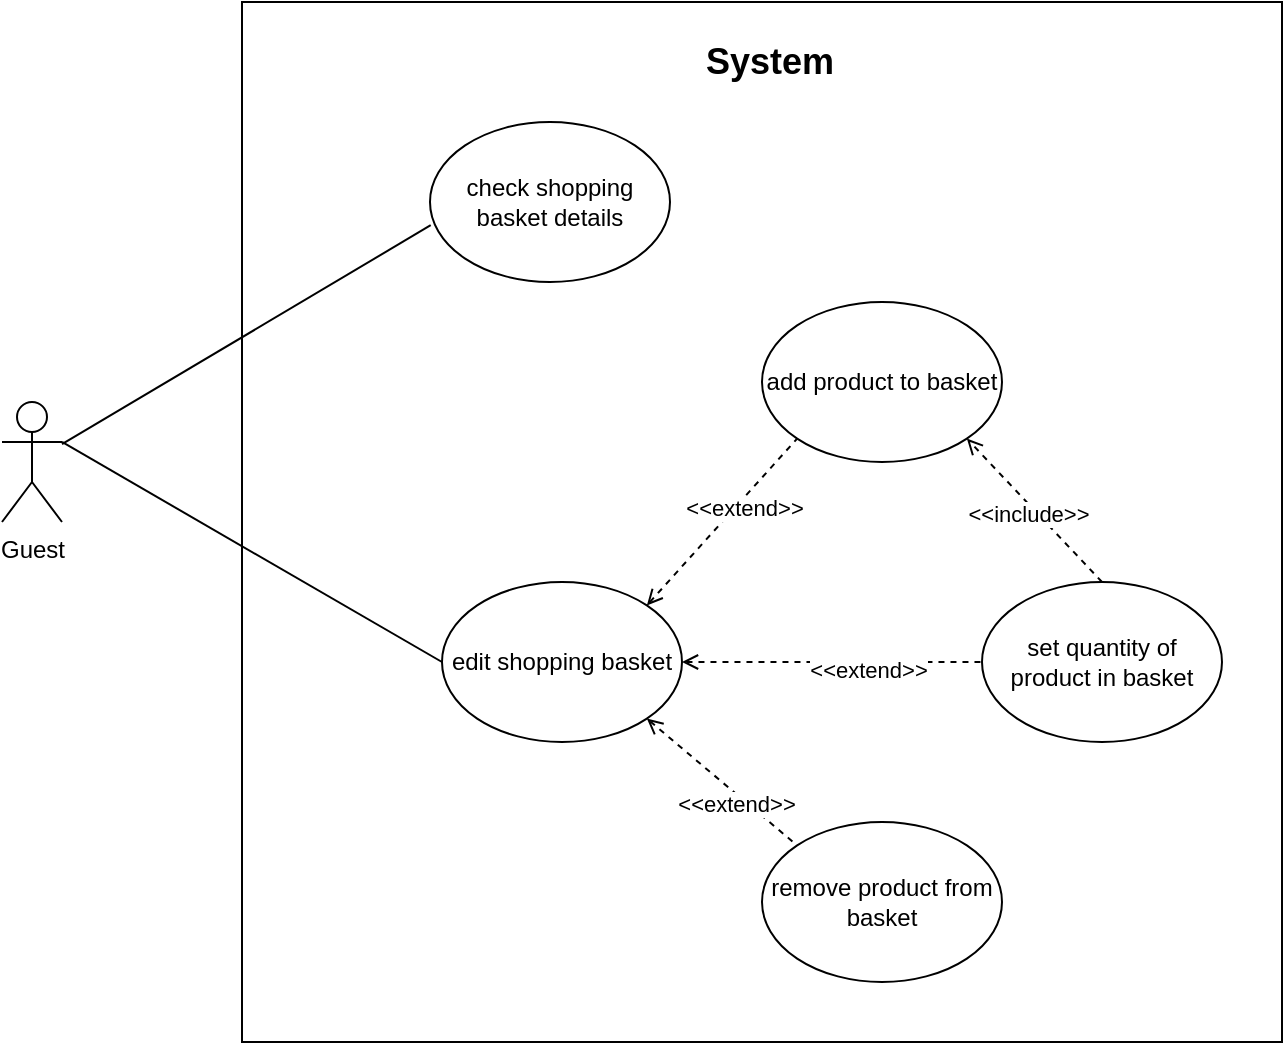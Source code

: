 <mxfile version="14.4.8" type="device"><diagram id="B_XTDjUJnZ1nA3nMQZco" name="Page-1"><mxGraphModel dx="1038" dy="580" grid="1" gridSize="10" guides="1" tooltips="1" connect="1" arrows="1" fold="1" page="1" pageScale="1" pageWidth="827" pageHeight="1169" math="0" shadow="0"><root><mxCell id="0"/><mxCell id="1" parent="0"/><mxCell id="9j2SDLkEf5bLOHXCVdNy-12" value="" style="rounded=0;whiteSpace=wrap;html=1;" vertex="1" parent="1"><mxGeometry x="200" y="90" width="520" height="520" as="geometry"/></mxCell><mxCell id="9j2SDLkEf5bLOHXCVdNy-13" value="&lt;span style=&quot;font-size: 18px&quot;&gt;&lt;b&gt;System&lt;/b&gt;&lt;/span&gt;" style="text;html=1;strokeColor=none;fillColor=none;align=center;verticalAlign=middle;whiteSpace=wrap;rounded=0;" vertex="1" parent="1"><mxGeometry x="444" y="110" width="40" height="20" as="geometry"/></mxCell><mxCell id="9j2SDLkEf5bLOHXCVdNy-14" value="Guest" style="shape=umlActor;verticalLabelPosition=bottom;verticalAlign=top;html=1;outlineConnect=0;" vertex="1" parent="1"><mxGeometry x="80" y="290" width="30" height="60" as="geometry"/></mxCell><mxCell id="9j2SDLkEf5bLOHXCVdNy-15" value="check shopping basket details" style="ellipse;whiteSpace=wrap;html=1;" vertex="1" parent="1"><mxGeometry x="294" y="150" width="120" height="80" as="geometry"/></mxCell><mxCell id="9j2SDLkEf5bLOHXCVdNy-16" value="" style="endArrow=none;html=1;entryX=0.003;entryY=0.645;entryDx=0;entryDy=0;entryPerimeter=0;" edge="1" parent="1" source="9j2SDLkEf5bLOHXCVdNy-14" target="9j2SDLkEf5bLOHXCVdNy-15"><mxGeometry width="50" height="50" relative="1" as="geometry"><mxPoint x="300" y="330" as="sourcePoint"/><mxPoint x="350" y="280" as="targetPoint"/></mxGeometry></mxCell><mxCell id="9j2SDLkEf5bLOHXCVdNy-17" value="edit shopping basket" style="ellipse;whiteSpace=wrap;html=1;" vertex="1" parent="1"><mxGeometry x="300" y="380" width="120" height="80" as="geometry"/></mxCell><mxCell id="9j2SDLkEf5bLOHXCVdNy-18" value="" style="endArrow=none;html=1;exitX=1;exitY=0.333;exitDx=0;exitDy=0;exitPerimeter=0;entryX=0;entryY=0.5;entryDx=0;entryDy=0;" edge="1" parent="1" source="9j2SDLkEf5bLOHXCVdNy-14" target="9j2SDLkEf5bLOHXCVdNy-17"><mxGeometry width="50" height="50" relative="1" as="geometry"><mxPoint x="270" y="380" as="sourcePoint"/><mxPoint x="320" y="330" as="targetPoint"/></mxGeometry></mxCell><mxCell id="9j2SDLkEf5bLOHXCVdNy-19" value="add product to basket" style="ellipse;whiteSpace=wrap;html=1;" vertex="1" parent="1"><mxGeometry x="460" y="240" width="120" height="80" as="geometry"/></mxCell><mxCell id="9j2SDLkEf5bLOHXCVdNy-20" value="" style="endArrow=none;dashed=1;html=1;strokeWidth=1;exitX=1;exitY=0;exitDx=0;exitDy=0;entryX=0;entryY=1;entryDx=0;entryDy=0;startArrow=open;startFill=0;" edge="1" parent="1" source="9j2SDLkEf5bLOHXCVdNy-17" target="9j2SDLkEf5bLOHXCVdNy-19"><mxGeometry width="50" height="50" relative="1" as="geometry"><mxPoint x="270" y="380" as="sourcePoint"/><mxPoint x="320" y="330" as="targetPoint"/></mxGeometry></mxCell><mxCell id="9j2SDLkEf5bLOHXCVdNy-21" value="&amp;lt;&amp;lt;extend&amp;gt;&amp;gt;" style="edgeLabel;html=1;align=center;verticalAlign=middle;resizable=0;points=[];" vertex="1" connectable="0" parent="9j2SDLkEf5bLOHXCVdNy-20"><mxGeometry x="0.241" y="-3" relative="1" as="geometry"><mxPoint y="1" as="offset"/></mxGeometry></mxCell><mxCell id="9j2SDLkEf5bLOHXCVdNy-22" value="remove product from basket" style="ellipse;whiteSpace=wrap;html=1;" vertex="1" parent="1"><mxGeometry x="460" y="500" width="120" height="80" as="geometry"/></mxCell><mxCell id="9j2SDLkEf5bLOHXCVdNy-23" value="" style="endArrow=none;dashed=1;html=1;strokeWidth=1;exitX=1;exitY=1;exitDx=0;exitDy=0;entryX=0;entryY=0;entryDx=0;entryDy=0;startArrow=open;startFill=0;" edge="1" parent="1" source="9j2SDLkEf5bLOHXCVdNy-17" target="9j2SDLkEf5bLOHXCVdNy-22"><mxGeometry width="50" height="50" relative="1" as="geometry"><mxPoint x="412.426" y="401.716" as="sourcePoint"/><mxPoint x="487.574" y="358.284" as="targetPoint"/></mxGeometry></mxCell><mxCell id="9j2SDLkEf5bLOHXCVdNy-24" value="&amp;lt;&amp;lt;extend&amp;gt;&amp;gt;" style="edgeLabel;html=1;align=center;verticalAlign=middle;resizable=0;points=[];" vertex="1" connectable="0" parent="9j2SDLkEf5bLOHXCVdNy-23"><mxGeometry x="0.241" y="-3" relative="1" as="geometry"><mxPoint y="1" as="offset"/></mxGeometry></mxCell><mxCell id="9j2SDLkEf5bLOHXCVdNy-26" value="set quantity of product in basket" style="ellipse;whiteSpace=wrap;html=1;" vertex="1" parent="1"><mxGeometry x="570" y="380" width="120" height="80" as="geometry"/></mxCell><mxCell id="9j2SDLkEf5bLOHXCVdNy-27" value="" style="endArrow=none;dashed=1;html=1;strokeWidth=1;exitX=1;exitY=0.5;exitDx=0;exitDy=0;entryX=0;entryY=0.5;entryDx=0;entryDy=0;startArrow=open;startFill=0;" edge="1" parent="1" source="9j2SDLkEf5bLOHXCVdNy-17" target="9j2SDLkEf5bLOHXCVdNy-26"><mxGeometry width="50" height="50" relative="1" as="geometry"><mxPoint x="412.426" y="401.716" as="sourcePoint"/><mxPoint x="487.574" y="358.284" as="targetPoint"/></mxGeometry></mxCell><mxCell id="9j2SDLkEf5bLOHXCVdNy-28" value="&amp;lt;&amp;lt;extend&amp;gt;&amp;gt;" style="edgeLabel;html=1;align=center;verticalAlign=middle;resizable=0;points=[];" vertex="1" connectable="0" parent="9j2SDLkEf5bLOHXCVdNy-27"><mxGeometry x="0.241" y="-3" relative="1" as="geometry"><mxPoint y="1" as="offset"/></mxGeometry></mxCell><mxCell id="9j2SDLkEf5bLOHXCVdNy-29" value="" style="endArrow=open;dashed=1;html=1;strokeWidth=1;exitX=0.5;exitY=0;exitDx=0;exitDy=0;entryX=1;entryY=1;entryDx=0;entryDy=0;endFill=0;" edge="1" parent="1" source="9j2SDLkEf5bLOHXCVdNy-26" target="9j2SDLkEf5bLOHXCVdNy-19"><mxGeometry width="50" height="50" relative="1" as="geometry"><mxPoint x="270" y="360" as="sourcePoint"/><mxPoint x="320" y="310" as="targetPoint"/></mxGeometry></mxCell><mxCell id="9j2SDLkEf5bLOHXCVdNy-31" value="&amp;lt;&amp;lt;include&amp;gt;&amp;gt;" style="edgeLabel;html=1;align=center;verticalAlign=middle;resizable=0;points=[];" vertex="1" connectable="0" parent="9j2SDLkEf5bLOHXCVdNy-29"><mxGeometry x="0.241" y="-1" relative="1" as="geometry"><mxPoint x="3.88" y="10.74" as="offset"/></mxGeometry></mxCell></root></mxGraphModel></diagram></mxfile>